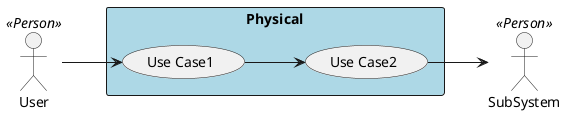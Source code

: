 @startuml

left to right direction

actor :User: <<Person>>
actor :SubSystem: <<Person>>


rectangle "Physical" #lightBlue {
UseCase UC1  as "Use Case1"
UseCase UC2  as "Use Case2"


User --> UC1
UC1 --> UC2
UC2 --> SubSystem
}

@enduml
